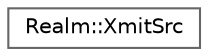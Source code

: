digraph "Graphical Class Hierarchy"
{
 // LATEX_PDF_SIZE
  bgcolor="transparent";
  edge [fontname=Helvetica,fontsize=10,labelfontname=Helvetica,labelfontsize=10];
  node [fontname=Helvetica,fontsize=10,shape=box,height=0.2,width=0.4];
  rankdir="LR";
  Node0 [id="Node000000",label="Realm::XmitSrc",height=0.2,width=0.4,color="grey40", fillcolor="white", style="filled",URL="$classRealm_1_1XmitSrc.html",tooltip=" "];
}

